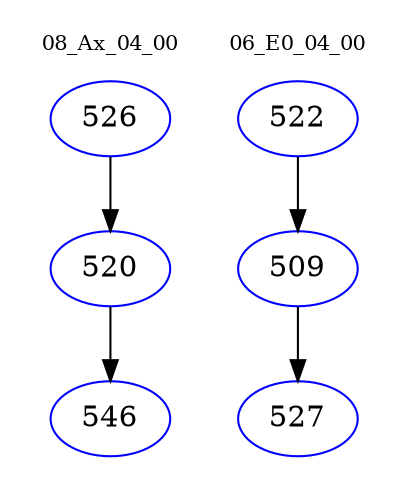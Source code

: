 digraph{
subgraph cluster_0 {
color = white
label = "08_Ax_04_00";
fontsize=10;
T0_526 [label="526", color="blue"]
T0_526 -> T0_520 [color="black"]
T0_520 [label="520", color="blue"]
T0_520 -> T0_546 [color="black"]
T0_546 [label="546", color="blue"]
}
subgraph cluster_1 {
color = white
label = "06_E0_04_00";
fontsize=10;
T1_522 [label="522", color="blue"]
T1_522 -> T1_509 [color="black"]
T1_509 [label="509", color="blue"]
T1_509 -> T1_527 [color="black"]
T1_527 [label="527", color="blue"]
}
}
